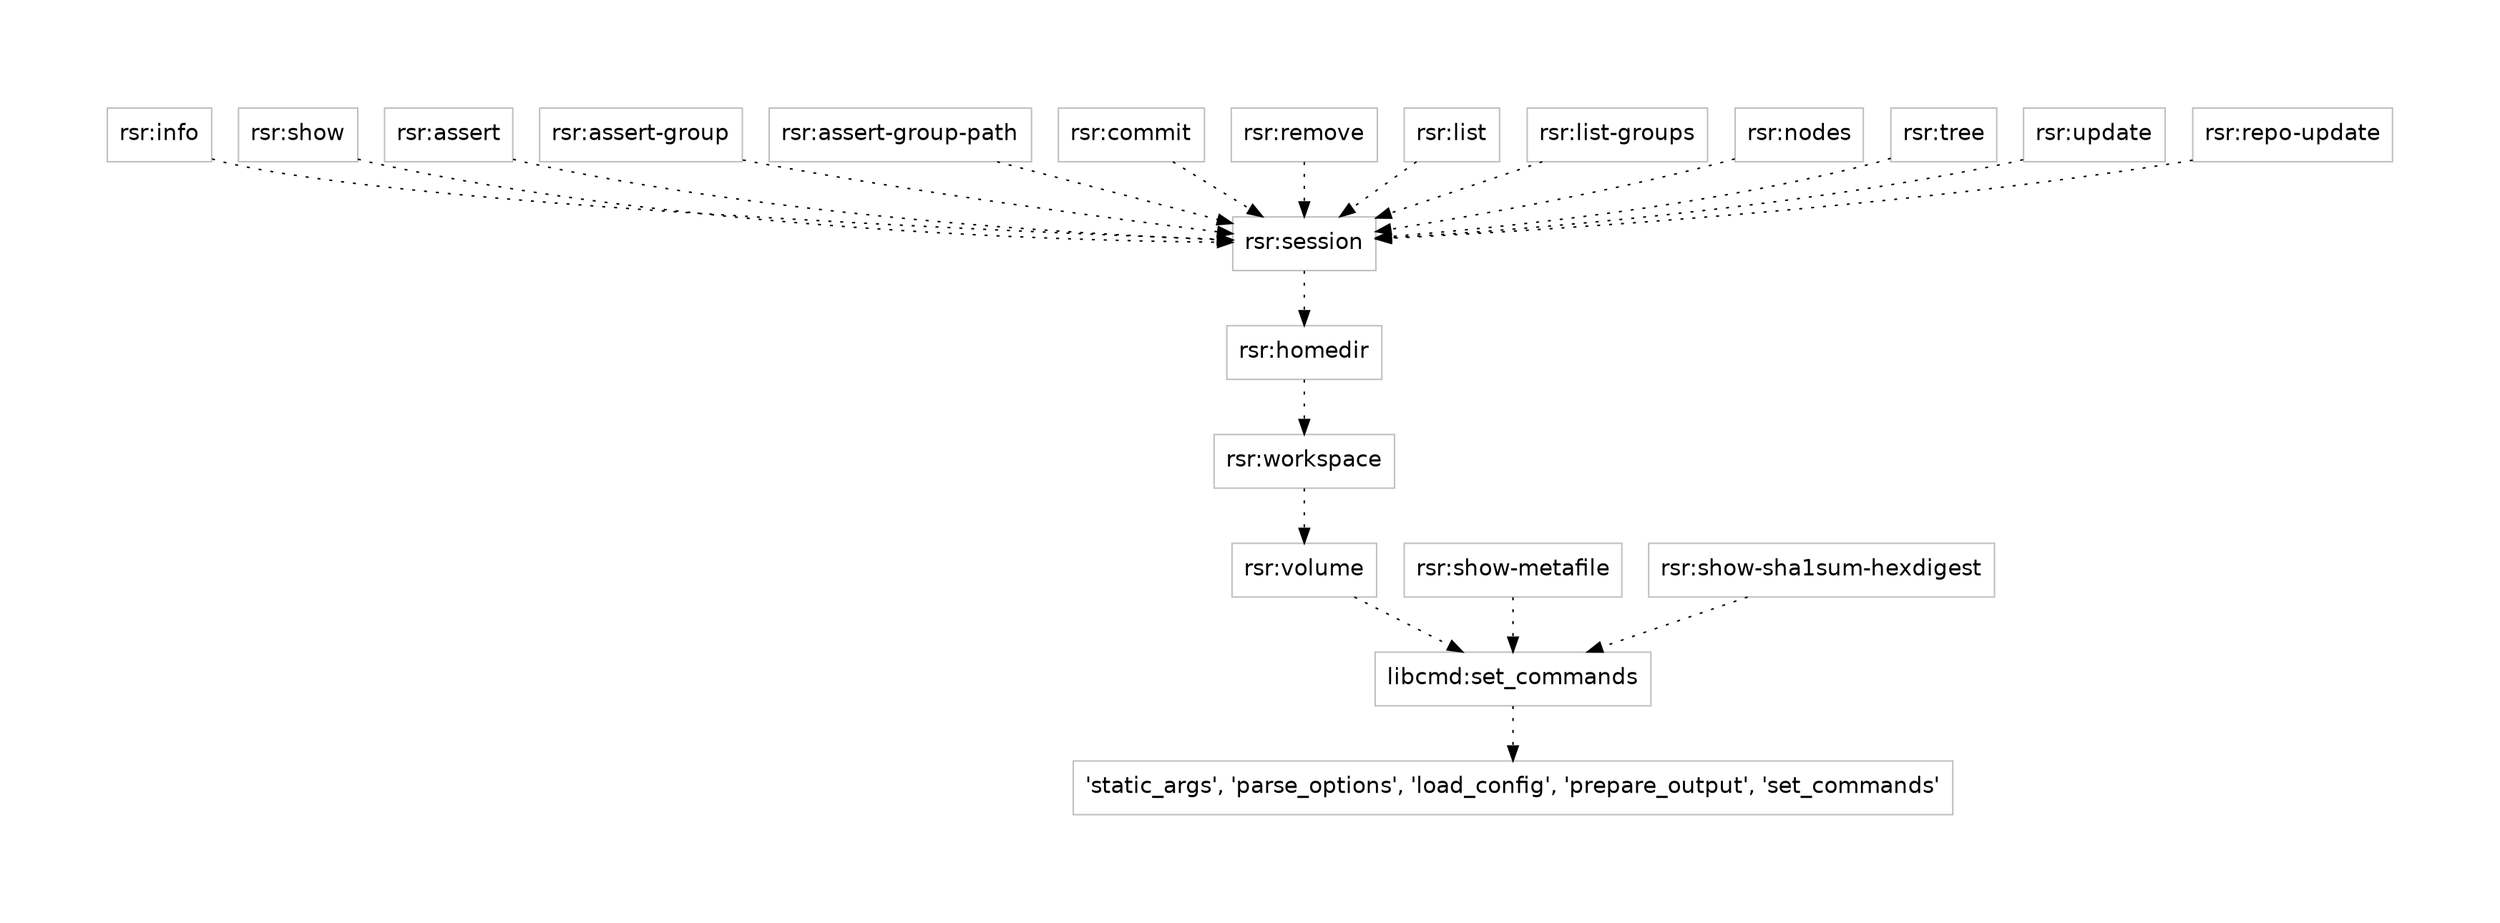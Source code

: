 digraph "doc_python_target_handlers" {
	graph [
		fontsize = "14"
		fontname = "Times-Roman"
		fontcolor = "black"
    pad = 1
	]
	node [
		fontsize = "15"
		fontname = "Bitstream Vera Sans"
		shape = "record"
		style = "solid"
		color = "grey"
	]
	edge [
		fontsize = "14"
		fontname = "Bitstream Vera Sans"
		style = "dotted"
		weight = "4"
	]

//	"cmd:main" -> "cmd:argv" ;
//
//	"txs:session" -> "cmd:main" ;
//
//	"txs:pwd" -> "txs:session" ;
//	"txs:ls" -> "txs:session" ;
//	"txs:run" -> "txs:session" ;
//
//  "rsr2:workspace" -> "cmd:main" ;
//  "rsr2:volume" -> "rsr2:workspace" ;
//
//  "rsr:add" -> "rsr2:volume" ;
//  "rsr:status" -> "rsr2:volume" ;
//  "rsr:update-volume" -> "rsr2:volume" ;
//  "rsr:update-metafiles" -> "rsr2:volume" ;
//  "rsr:meta" -> "rsr2:volume" ;
//
//  "lnd:tag" -> "txs:pwd" ;


  "libcmd:set_commands" -> "'static_args', 'parse_options', 'load_config', 'prepare_output', 'set_commands'" ;

  "rsr:volume" -> "libcmd:set_commands" ;
  "rsr:workspace" -> "rsr:volume" ;
  "rsr:homedir" -> "rsr:workspace" ;
  "rsr:session" -> "rsr:homedir" ;
  "rsr:show-metafile" -> "libcmd:set_commands" ;
  "rsr:show-sha1sum-hexdigest" -> "libcmd:set_commands" ;
  "rsr:info" -> "rsr:session" ;
  "rsr:show" -> "rsr:session" ;
  "rsr:assert" -> "rsr:session" ;
  "rsr:assert-group" -> "rsr:session" ;
  "rsr:assert-group-path" -> "rsr:session" ;
  "rsr:commit" -> "rsr:session" ;
  "rsr:remove" -> "rsr:session" ;
  "rsr:list" -> "rsr:session" ;
  "rsr:list-groups" -> "rsr:session" ;
  "rsr:nodes" -> "rsr:session" ;
  "rsr:tree" -> "rsr:session" ;
  "rsr:update" -> "rsr:session" ;
  "rsr:repo-update" -> "rsr:session" ;


  edge [ style="normal" ] ;
}
